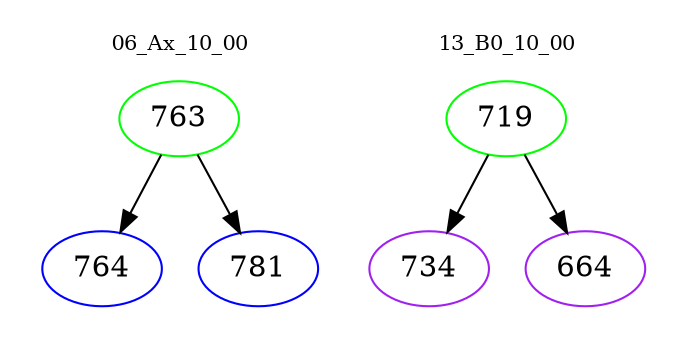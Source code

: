 digraph{
subgraph cluster_0 {
color = white
label = "06_Ax_10_00";
fontsize=10;
T0_763 [label="763", color="green"]
T0_763 -> T0_764 [color="black"]
T0_764 [label="764", color="blue"]
T0_763 -> T0_781 [color="black"]
T0_781 [label="781", color="blue"]
}
subgraph cluster_1 {
color = white
label = "13_B0_10_00";
fontsize=10;
T1_719 [label="719", color="green"]
T1_719 -> T1_734 [color="black"]
T1_734 [label="734", color="purple"]
T1_719 -> T1_664 [color="black"]
T1_664 [label="664", color="purple"]
}
}
